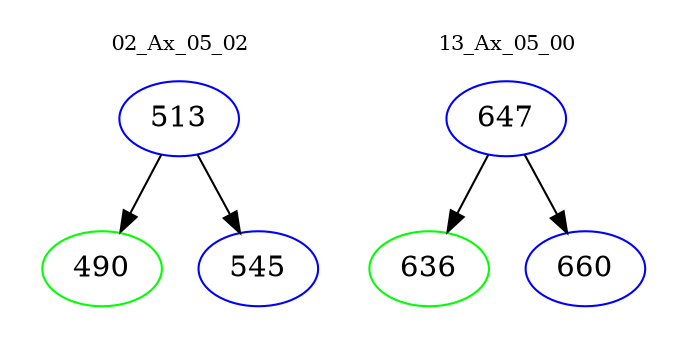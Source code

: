 digraph{
subgraph cluster_0 {
color = white
label = "02_Ax_05_02";
fontsize=10;
T0_513 [label="513", color="blue"]
T0_513 -> T0_490 [color="black"]
T0_490 [label="490", color="green"]
T0_513 -> T0_545 [color="black"]
T0_545 [label="545", color="blue"]
}
subgraph cluster_1 {
color = white
label = "13_Ax_05_00";
fontsize=10;
T1_647 [label="647", color="blue"]
T1_647 -> T1_636 [color="black"]
T1_636 [label="636", color="green"]
T1_647 -> T1_660 [color="black"]
T1_660 [label="660", color="blue"]
}
}
